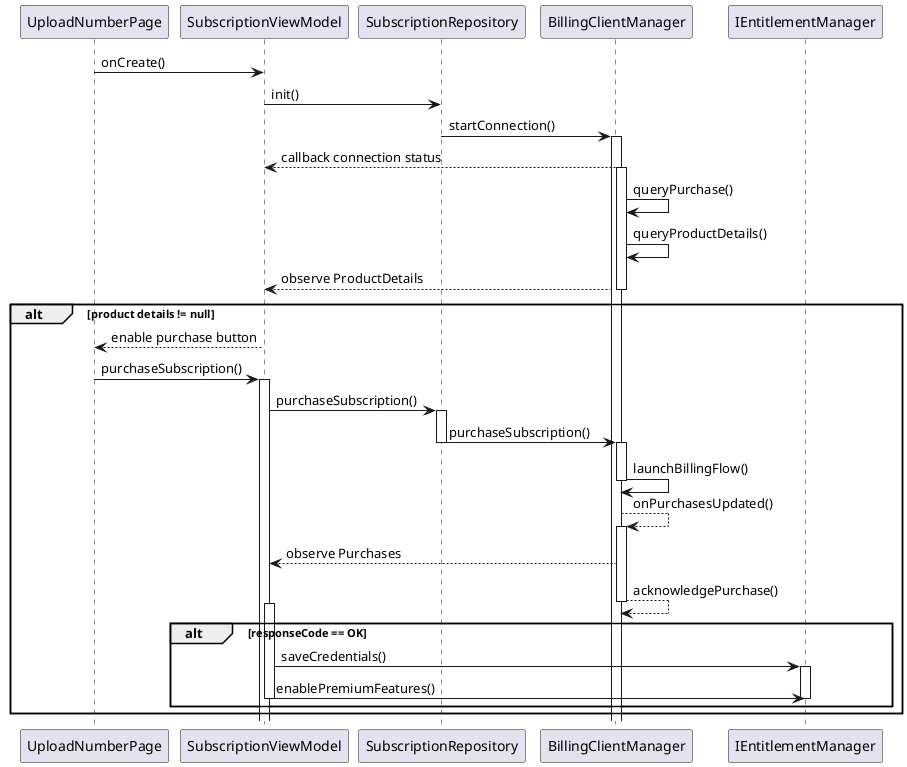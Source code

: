 @startuml
'https://plantuml.com/sequence-diagram
UploadNumberPage -> SubscriptionViewModel: onCreate()

'initiate billing client connection
SubscriptionViewModel ->  SubscriptionRepository: init()
SubscriptionRepository -> BillingClientManager: startConnection()

activate BillingClientManager
BillingClientManager --> SubscriptionViewModel: callback connection status


'query purchase and product details
activate BillingClientManager
BillingClientManager -> BillingClientManager: queryPurchase()

BillingClientManager -> BillingClientManager: queryProductDetails()

BillingClientManager --> SubscriptionViewModel: observe ProductDetails
deactivate BillingClientManager



' user can purchase subscription only if product details is not null and connection is established
alt product details != null
    SubscriptionViewModel --> UploadNumberPage: enable purchase button
    UploadNumberPage -> SubscriptionViewModel: purchaseSubscription()


activate SubscriptionViewModel
SubscriptionViewModel -> SubscriptionRepository: purchaseSubscription()
activate SubscriptionRepository
SubscriptionRepository -> BillingClientManager: purchaseSubscription()
deactivate SubscriptionRepository
activate BillingClientManager
BillingClientManager -> BillingClientManager: launchBillingFlow()
deactivate BillingClientManager

BillingClientManager --> BillingClientManager: onPurchasesUpdated()
activate BillingClientManager
BillingClientManager -->  SubscriptionViewModel: observe Purchases
deactivate SubscriptionRepository
BillingClientManager --> BillingClientManager: acknowledgePurchase()
deactivate BillingClientManager

alt responseCode == OK
    activate SubscriptionViewModel
    SubscriptionViewModel -> IEntitlementManager: saveCredentials()
    activate IEntitlementManager
    SubscriptionViewModel -> IEntitlementManager: enablePremiumFeatures()
    deactivate IEntitlementManager
    deactivate SubscriptionViewModel
end
end

@enduml